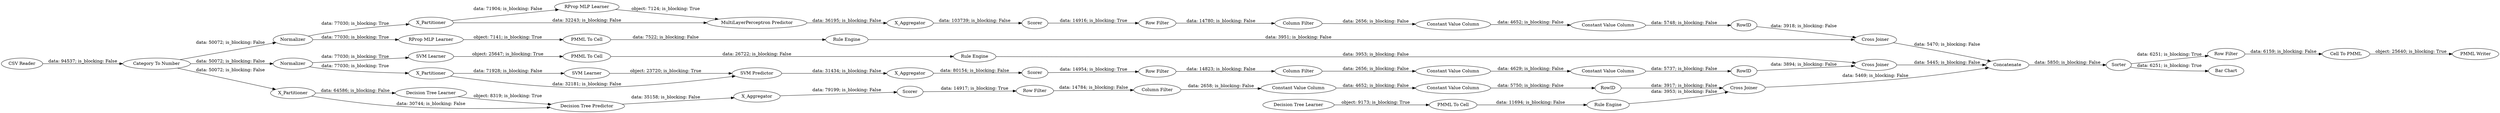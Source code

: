 digraph {
	"2814491551412820045_32" [label="Decision Tree Predictor"]
	"2077645332767790446_35" [label="Rule Engine"]
	"-8926820174202629986_290" [label="Constant Value Column"]
	"-6471235990150955877_65" [label=Concatenate]
	"-6471235990150955877_74" [label="Cell To PMML"]
	"-6471235990150955877_73" [label="PMML Writer"]
	"-5883628762606967503_292" [label="Constant Value Column"]
	"-2646710540869454387_7" [label=X_Aggregator]
	"3946664918404450182_31" [label="SVM Learner"]
	"648666036689091569_9" [label="Row Filter"]
	"-8926820174202629986_292" [label="Constant Value Column"]
	"648666036689091569_293" [label=RowID]
	"-6471235990150955877_66" [label="CSV Reader"]
	"3946664918404450182_41" [label=Scorer]
	"-8926820174202629986_293" [label=RowID]
	"-8926820174202629986_294" [label="Column Filter"]
	"-6471235990150955877_70" [label="Row Filter"]
	"-5883628762606967503_290" [label="Constant Value Column"]
	"-5883628762606967503_9" [label="Row Filter"]
	"2814491551412820045_31" [label="Decision Tree Learner"]
	"2814491551412820045_39" [label=Scorer]
	"-6981406692386820205_22" [label="PMML To Cell"]
	"-6471235990150955877_64" [label="Category To Number"]
	"-6981406692386820205_35" [label="RProp MLP Learner"]
	"3946664918404450182_2" [label=X_Partitioner]
	"-6775868150701407991_33" [label="Decision Tree Learner"]
	"-6981406692386820205_34" [label="Rule Engine"]
	"2814491551412820045_7" [label=X_Aggregator]
	"648666036689091569_290" [label="Constant Value Column"]
	"-2646710540869454387_2" [label=X_Partitioner]
	"-6471235990150955877_75" [label="Bar Chart"]
	"-5883628762606967503_294" [label="Column Filter"]
	"-2646710540869454387_32" [label="MultiLayerPerceptron Predictor"]
	"2077645332767790446_33" [label="SVM Learner"]
	"-6775868150701407991_34" [label="Rule Engine"]
	"648666036689091569_292" [label="Constant Value Column"]
	"-2646710540869454387_39" [label=Normalizer]
	"-8926820174202629986_9" [label="Row Filter"]
	"-2646710540869454387_38" [label="Cross Joiner"]
	"-6775868150701407991_28" [label="PMML To Cell"]
	"3946664918404450182_7" [label=X_Aggregator]
	"-6471235990150955877_68" [label=Sorter]
	"648666036689091569_294" [label="Column Filter"]
	"3946664918404450182_39" [label="Cross Joiner"]
	"2077645332767790446_34" [label="PMML To Cell"]
	"-2646710540869454387_40" [label=Scorer]
	"3946664918404450182_32" [label="SVM Predictor"]
	"2814491551412820045_38" [label="Cross Joiner"]
	"-2646710540869454387_31" [label="RProp MLP Learner"]
	"2814491551412820045_2" [label=X_Partitioner]
	"-5883628762606967503_293" [label=RowID]
	"3946664918404450182_40" [label=Normalizer]
	"648666036689091569_9" -> "648666036689091569_294" [label="data: 14780; is_blocking: False"]
	"3946664918404450182_40" -> "2077645332767790446_33" [label="data: 77030; is_blocking: True"]
	"2814491551412820045_31" -> "2814491551412820045_32" [label="object: 8319; is_blocking: True"]
	"3946664918404450182_31" -> "3946664918404450182_32" [label="object: 23720; is_blocking: True"]
	"-6981406692386820205_22" -> "-6981406692386820205_34" [label="data: 7522; is_blocking: False"]
	"-2646710540869454387_31" -> "-2646710540869454387_32" [label="object: 7124; is_blocking: True"]
	"-2646710540869454387_40" -> "648666036689091569_9" [label="data: 14916; is_blocking: True"]
	"-6471235990150955877_66" -> "-6471235990150955877_64" [label="data: 94537; is_blocking: False"]
	"-6471235990150955877_64" -> "2814491551412820045_2" [label="data: 50072; is_blocking: False"]
	"-6775868150701407991_28" -> "-6775868150701407991_34" [label="data: 11694; is_blocking: False"]
	"2814491551412820045_2" -> "2814491551412820045_32" [label="data: 30744; is_blocking: False"]
	"-2646710540869454387_38" -> "-6471235990150955877_65" [label="data: 5470; is_blocking: False"]
	"-6471235990150955877_64" -> "-2646710540869454387_39" [label="data: 50072; is_blocking: False"]
	"-6775868150701407991_34" -> "2814491551412820045_38" [label="data: 3953; is_blocking: False"]
	"648666036689091569_290" -> "648666036689091569_292" [label="data: 4652; is_blocking: False"]
	"-2646710540869454387_2" -> "-2646710540869454387_32" [label="data: 32243; is_blocking: False"]
	"648666036689091569_292" -> "648666036689091569_293" [label="data: 5748; is_blocking: False"]
	"-8926820174202629986_294" -> "-8926820174202629986_290" [label="data: 2656; is_blocking: False"]
	"-8926820174202629986_290" -> "-8926820174202629986_292" [label="data: 4629; is_blocking: False"]
	"-6471235990150955877_65" -> "-6471235990150955877_68" [label="data: 5850; is_blocking: False"]
	"-6471235990150955877_68" -> "-6471235990150955877_70" [label="data: 6251; is_blocking: True"]
	"-6471235990150955877_74" -> "-6471235990150955877_73" [label="object: 25640; is_blocking: True"]
	"-5883628762606967503_9" -> "-5883628762606967503_294" [label="data: 14784; is_blocking: False"]
	"-8926820174202629986_293" -> "3946664918404450182_39" [label="data: 3894; is_blocking: False"]
	"3946664918404450182_41" -> "-8926820174202629986_9" [label="data: 14954; is_blocking: True"]
	"-6471235990150955877_64" -> "3946664918404450182_40" [label="data: 50072; is_blocking: False"]
	"-5883628762606967503_292" -> "-5883628762606967503_293" [label="data: 5750; is_blocking: False"]
	"2814491551412820045_39" -> "-5883628762606967503_9" [label="data: 14917; is_blocking: True"]
	"3946664918404450182_7" -> "3946664918404450182_41" [label="data: 80154; is_blocking: False"]
	"2077645332767790446_33" -> "2077645332767790446_34" [label="object: 25647; is_blocking: True"]
	"-6471235990150955877_68" -> "-6471235990150955877_75" [label="data: 6251; is_blocking: True"]
	"-8926820174202629986_292" -> "-8926820174202629986_293" [label="data: 5737; is_blocking: False"]
	"-2646710540869454387_39" -> "-6981406692386820205_35" [label="data: 77030; is_blocking: True"]
	"2814491551412820045_7" -> "2814491551412820045_39" [label="data: 79199; is_blocking: False"]
	"-6981406692386820205_35" -> "-6981406692386820205_22" [label="object: 7141; is_blocking: True"]
	"3946664918404450182_40" -> "3946664918404450182_2" [label="data: 77030; is_blocking: True"]
	"-2646710540869454387_7" -> "-2646710540869454387_40" [label="data: 103739; is_blocking: False"]
	"3946664918404450182_2" -> "3946664918404450182_32" [label="data: 32181; is_blocking: False"]
	"-6775868150701407991_33" -> "-6775868150701407991_28" [label="object: 9173; is_blocking: True"]
	"-2646710540869454387_32" -> "-2646710540869454387_7" [label="data: 36195; is_blocking: False"]
	"-6981406692386820205_34" -> "-2646710540869454387_38" [label="data: 3951; is_blocking: False"]
	"-8926820174202629986_9" -> "-8926820174202629986_294" [label="data: 14823; is_blocking: False"]
	"2077645332767790446_34" -> "2077645332767790446_35" [label="data: 26722; is_blocking: False"]
	"3946664918404450182_32" -> "3946664918404450182_7" [label="data: 31434; is_blocking: False"]
	"3946664918404450182_39" -> "-6471235990150955877_65" [label="data: 5445; is_blocking: False"]
	"2814491551412820045_2" -> "2814491551412820045_31" [label="data: 64586; is_blocking: False"]
	"-5883628762606967503_290" -> "-5883628762606967503_292" [label="data: 4652; is_blocking: False"]
	"-6471235990150955877_70" -> "-6471235990150955877_74" [label="data: 6159; is_blocking: False"]
	"-2646710540869454387_2" -> "-2646710540869454387_31" [label="data: 71904; is_blocking: False"]
	"3946664918404450182_2" -> "3946664918404450182_31" [label="data: 71928; is_blocking: False"]
	"2077645332767790446_35" -> "3946664918404450182_39" [label="data: 3953; is_blocking: False"]
	"-5883628762606967503_293" -> "2814491551412820045_38" [label="data: 3917; is_blocking: False"]
	"648666036689091569_293" -> "-2646710540869454387_38" [label="data: 3918; is_blocking: False"]
	"2814491551412820045_38" -> "-6471235990150955877_65" [label="data: 5469; is_blocking: False"]
	"-2646710540869454387_39" -> "-2646710540869454387_2" [label="data: 77030; is_blocking: True"]
	"2814491551412820045_32" -> "2814491551412820045_7" [label="data: 35158; is_blocking: False"]
	"648666036689091569_294" -> "648666036689091569_290" [label="data: 2656; is_blocking: False"]
	"-5883628762606967503_294" -> "-5883628762606967503_290" [label="data: 2658; is_blocking: False"]
	rankdir=LR
}
